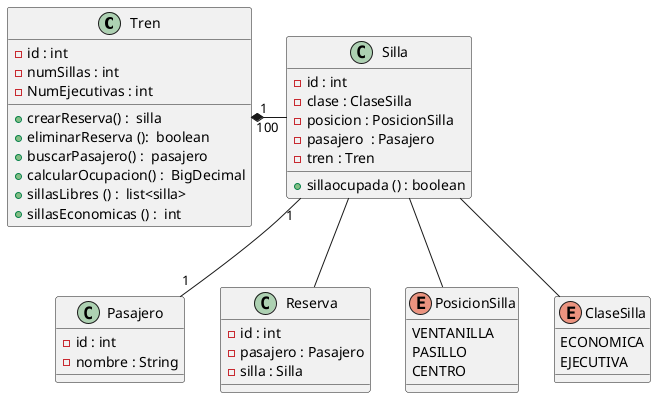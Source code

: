 @startuml
'https://plantuml.com/class-diagram

class Tren {
- id : int
- numSillas : int
- NumEjecutivas : int
+ crearReserva() :  silla
+ eliminarReserva ():  boolean
+ buscarPasajero() :  pasajero
+ calcularOcupacion() :  BigDecimal
+ sillasLibres () :  list<silla>
+ sillasEconomicas () :  int
}
class Silla {
- id : int
- clase : ClaseSilla
- posicion : PosicionSilla
- pasajero  : Pasajero
- tren : Tren
+ sillaocupada () : boolean
}
class Pasajero {
- id : int
- nombre : String
}
class Reserva {

- id : int
- pasajero : Pasajero
-  silla : Silla
}

enum PosicionSilla {
    VENTANILLA
    PASILLO
    CENTRO
}

enum ClaseSilla{
    ECONOMICA
    EJECUTIVA
}

Silla "1" -- "   1" Pasajero
Silla -- PosicionSilla
Silla -- ClaseSilla
Tren "1" *- "   100" Silla
Silla -- Reserva
@enduml